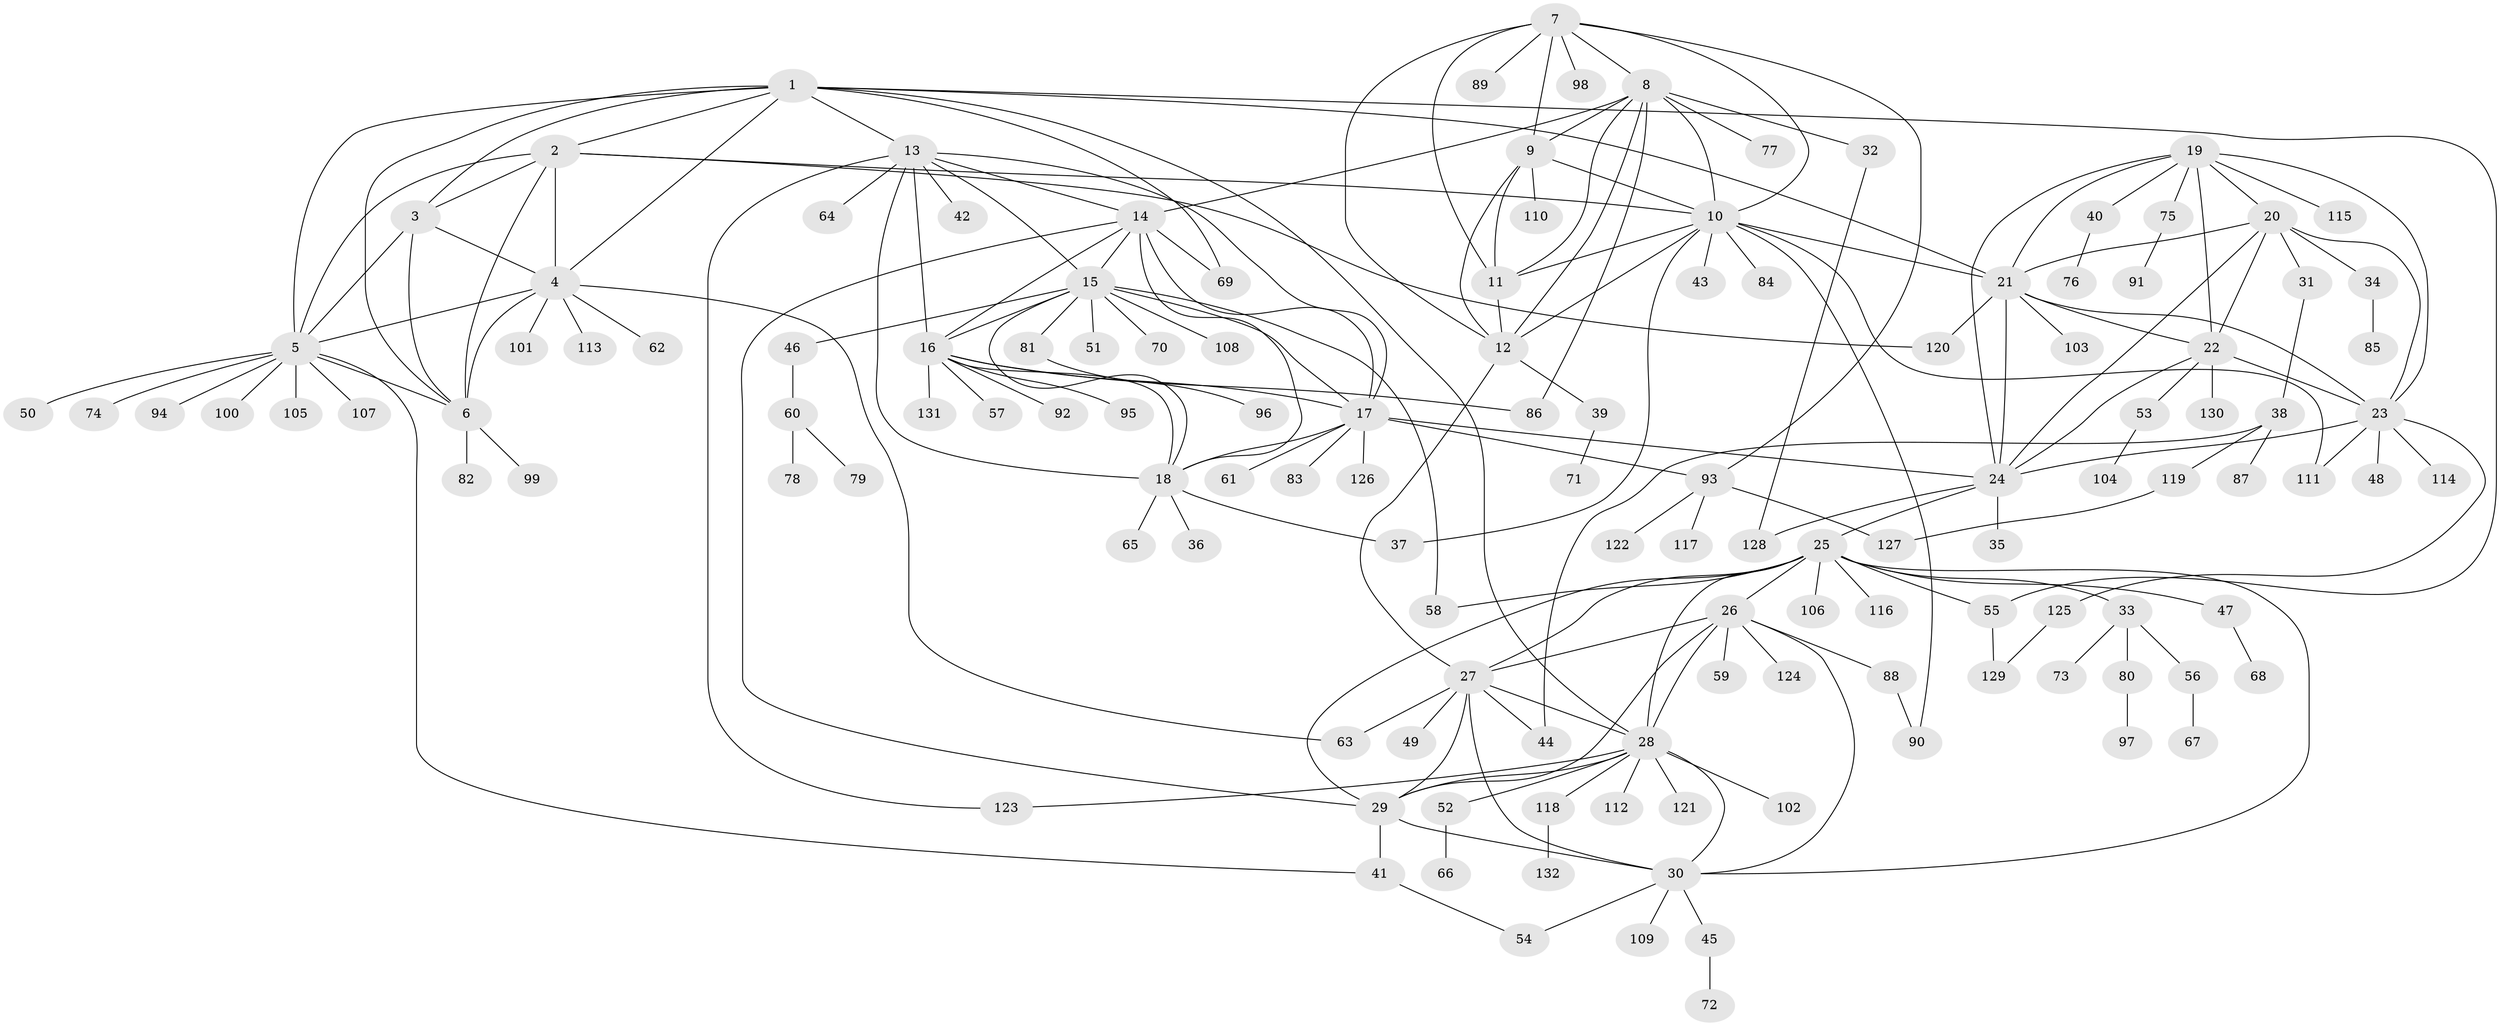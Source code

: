// coarse degree distribution, {11: 0.019230769230769232, 13: 0.019230769230769232, 3: 0.057692307692307696, 5: 0.038461538461538464, 8: 0.038461538461538464, 9: 0.019230769230769232, 6: 0.019230769230769232, 16: 0.019230769230769232, 7: 0.038461538461538464, 10: 0.019230769230769232, 1: 0.6153846153846154, 2: 0.09615384615384616}
// Generated by graph-tools (version 1.1) at 2025/19/03/04/25 18:19:40]
// undirected, 132 vertices, 204 edges
graph export_dot {
graph [start="1"]
  node [color=gray90,style=filled];
  1;
  2;
  3;
  4;
  5;
  6;
  7;
  8;
  9;
  10;
  11;
  12;
  13;
  14;
  15;
  16;
  17;
  18;
  19;
  20;
  21;
  22;
  23;
  24;
  25;
  26;
  27;
  28;
  29;
  30;
  31;
  32;
  33;
  34;
  35;
  36;
  37;
  38;
  39;
  40;
  41;
  42;
  43;
  44;
  45;
  46;
  47;
  48;
  49;
  50;
  51;
  52;
  53;
  54;
  55;
  56;
  57;
  58;
  59;
  60;
  61;
  62;
  63;
  64;
  65;
  66;
  67;
  68;
  69;
  70;
  71;
  72;
  73;
  74;
  75;
  76;
  77;
  78;
  79;
  80;
  81;
  82;
  83;
  84;
  85;
  86;
  87;
  88;
  89;
  90;
  91;
  92;
  93;
  94;
  95;
  96;
  97;
  98;
  99;
  100;
  101;
  102;
  103;
  104;
  105;
  106;
  107;
  108;
  109;
  110;
  111;
  112;
  113;
  114;
  115;
  116;
  117;
  118;
  119;
  120;
  121;
  122;
  123;
  124;
  125;
  126;
  127;
  128;
  129;
  130;
  131;
  132;
  1 -- 2;
  1 -- 3;
  1 -- 4;
  1 -- 5;
  1 -- 6;
  1 -- 13;
  1 -- 21;
  1 -- 28;
  1 -- 55;
  1 -- 69;
  2 -- 3;
  2 -- 4;
  2 -- 5;
  2 -- 6;
  2 -- 10;
  2 -- 120;
  3 -- 4;
  3 -- 5;
  3 -- 6;
  4 -- 5;
  4 -- 6;
  4 -- 62;
  4 -- 63;
  4 -- 101;
  4 -- 113;
  5 -- 6;
  5 -- 41;
  5 -- 50;
  5 -- 74;
  5 -- 94;
  5 -- 100;
  5 -- 105;
  5 -- 107;
  6 -- 82;
  6 -- 99;
  7 -- 8;
  7 -- 9;
  7 -- 10;
  7 -- 11;
  7 -- 12;
  7 -- 89;
  7 -- 93;
  7 -- 98;
  8 -- 9;
  8 -- 10;
  8 -- 11;
  8 -- 12;
  8 -- 14;
  8 -- 32;
  8 -- 77;
  8 -- 86;
  9 -- 10;
  9 -- 11;
  9 -- 12;
  9 -- 110;
  10 -- 11;
  10 -- 12;
  10 -- 21;
  10 -- 37;
  10 -- 43;
  10 -- 84;
  10 -- 90;
  10 -- 111;
  11 -- 12;
  12 -- 27;
  12 -- 39;
  13 -- 14;
  13 -- 15;
  13 -- 16;
  13 -- 17;
  13 -- 18;
  13 -- 42;
  13 -- 64;
  13 -- 123;
  14 -- 15;
  14 -- 16;
  14 -- 17;
  14 -- 18;
  14 -- 29;
  14 -- 69;
  15 -- 16;
  15 -- 17;
  15 -- 18;
  15 -- 46;
  15 -- 51;
  15 -- 58;
  15 -- 70;
  15 -- 81;
  15 -- 108;
  16 -- 17;
  16 -- 18;
  16 -- 57;
  16 -- 86;
  16 -- 92;
  16 -- 95;
  16 -- 131;
  17 -- 18;
  17 -- 24;
  17 -- 61;
  17 -- 83;
  17 -- 93;
  17 -- 126;
  18 -- 36;
  18 -- 37;
  18 -- 65;
  19 -- 20;
  19 -- 21;
  19 -- 22;
  19 -- 23;
  19 -- 24;
  19 -- 40;
  19 -- 75;
  19 -- 115;
  20 -- 21;
  20 -- 22;
  20 -- 23;
  20 -- 24;
  20 -- 31;
  20 -- 34;
  21 -- 22;
  21 -- 23;
  21 -- 24;
  21 -- 103;
  21 -- 120;
  22 -- 23;
  22 -- 24;
  22 -- 53;
  22 -- 130;
  23 -- 24;
  23 -- 48;
  23 -- 111;
  23 -- 114;
  23 -- 125;
  24 -- 25;
  24 -- 35;
  24 -- 128;
  25 -- 26;
  25 -- 27;
  25 -- 28;
  25 -- 29;
  25 -- 30;
  25 -- 33;
  25 -- 47;
  25 -- 55;
  25 -- 58;
  25 -- 106;
  25 -- 116;
  26 -- 27;
  26 -- 28;
  26 -- 29;
  26 -- 30;
  26 -- 59;
  26 -- 88;
  26 -- 124;
  27 -- 28;
  27 -- 29;
  27 -- 30;
  27 -- 44;
  27 -- 49;
  27 -- 63;
  28 -- 29;
  28 -- 30;
  28 -- 52;
  28 -- 102;
  28 -- 112;
  28 -- 118;
  28 -- 121;
  28 -- 123;
  29 -- 30;
  29 -- 41;
  30 -- 45;
  30 -- 54;
  30 -- 109;
  31 -- 38;
  32 -- 128;
  33 -- 56;
  33 -- 73;
  33 -- 80;
  34 -- 85;
  38 -- 44;
  38 -- 87;
  38 -- 119;
  39 -- 71;
  40 -- 76;
  41 -- 54;
  45 -- 72;
  46 -- 60;
  47 -- 68;
  52 -- 66;
  53 -- 104;
  55 -- 129;
  56 -- 67;
  60 -- 78;
  60 -- 79;
  75 -- 91;
  80 -- 97;
  81 -- 96;
  88 -- 90;
  93 -- 117;
  93 -- 122;
  93 -- 127;
  118 -- 132;
  119 -- 127;
  125 -- 129;
}
